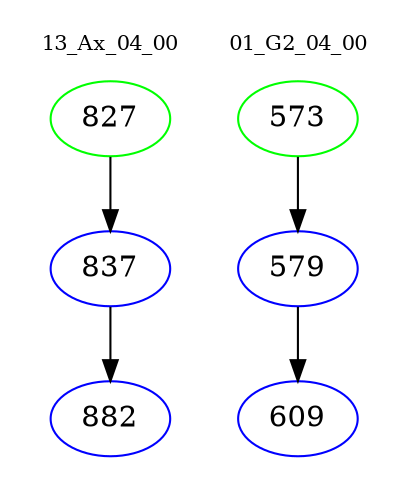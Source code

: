 digraph{
subgraph cluster_0 {
color = white
label = "13_Ax_04_00";
fontsize=10;
T0_827 [label="827", color="green"]
T0_827 -> T0_837 [color="black"]
T0_837 [label="837", color="blue"]
T0_837 -> T0_882 [color="black"]
T0_882 [label="882", color="blue"]
}
subgraph cluster_1 {
color = white
label = "01_G2_04_00";
fontsize=10;
T1_573 [label="573", color="green"]
T1_573 -> T1_579 [color="black"]
T1_579 [label="579", color="blue"]
T1_579 -> T1_609 [color="black"]
T1_609 [label="609", color="blue"]
}
}
